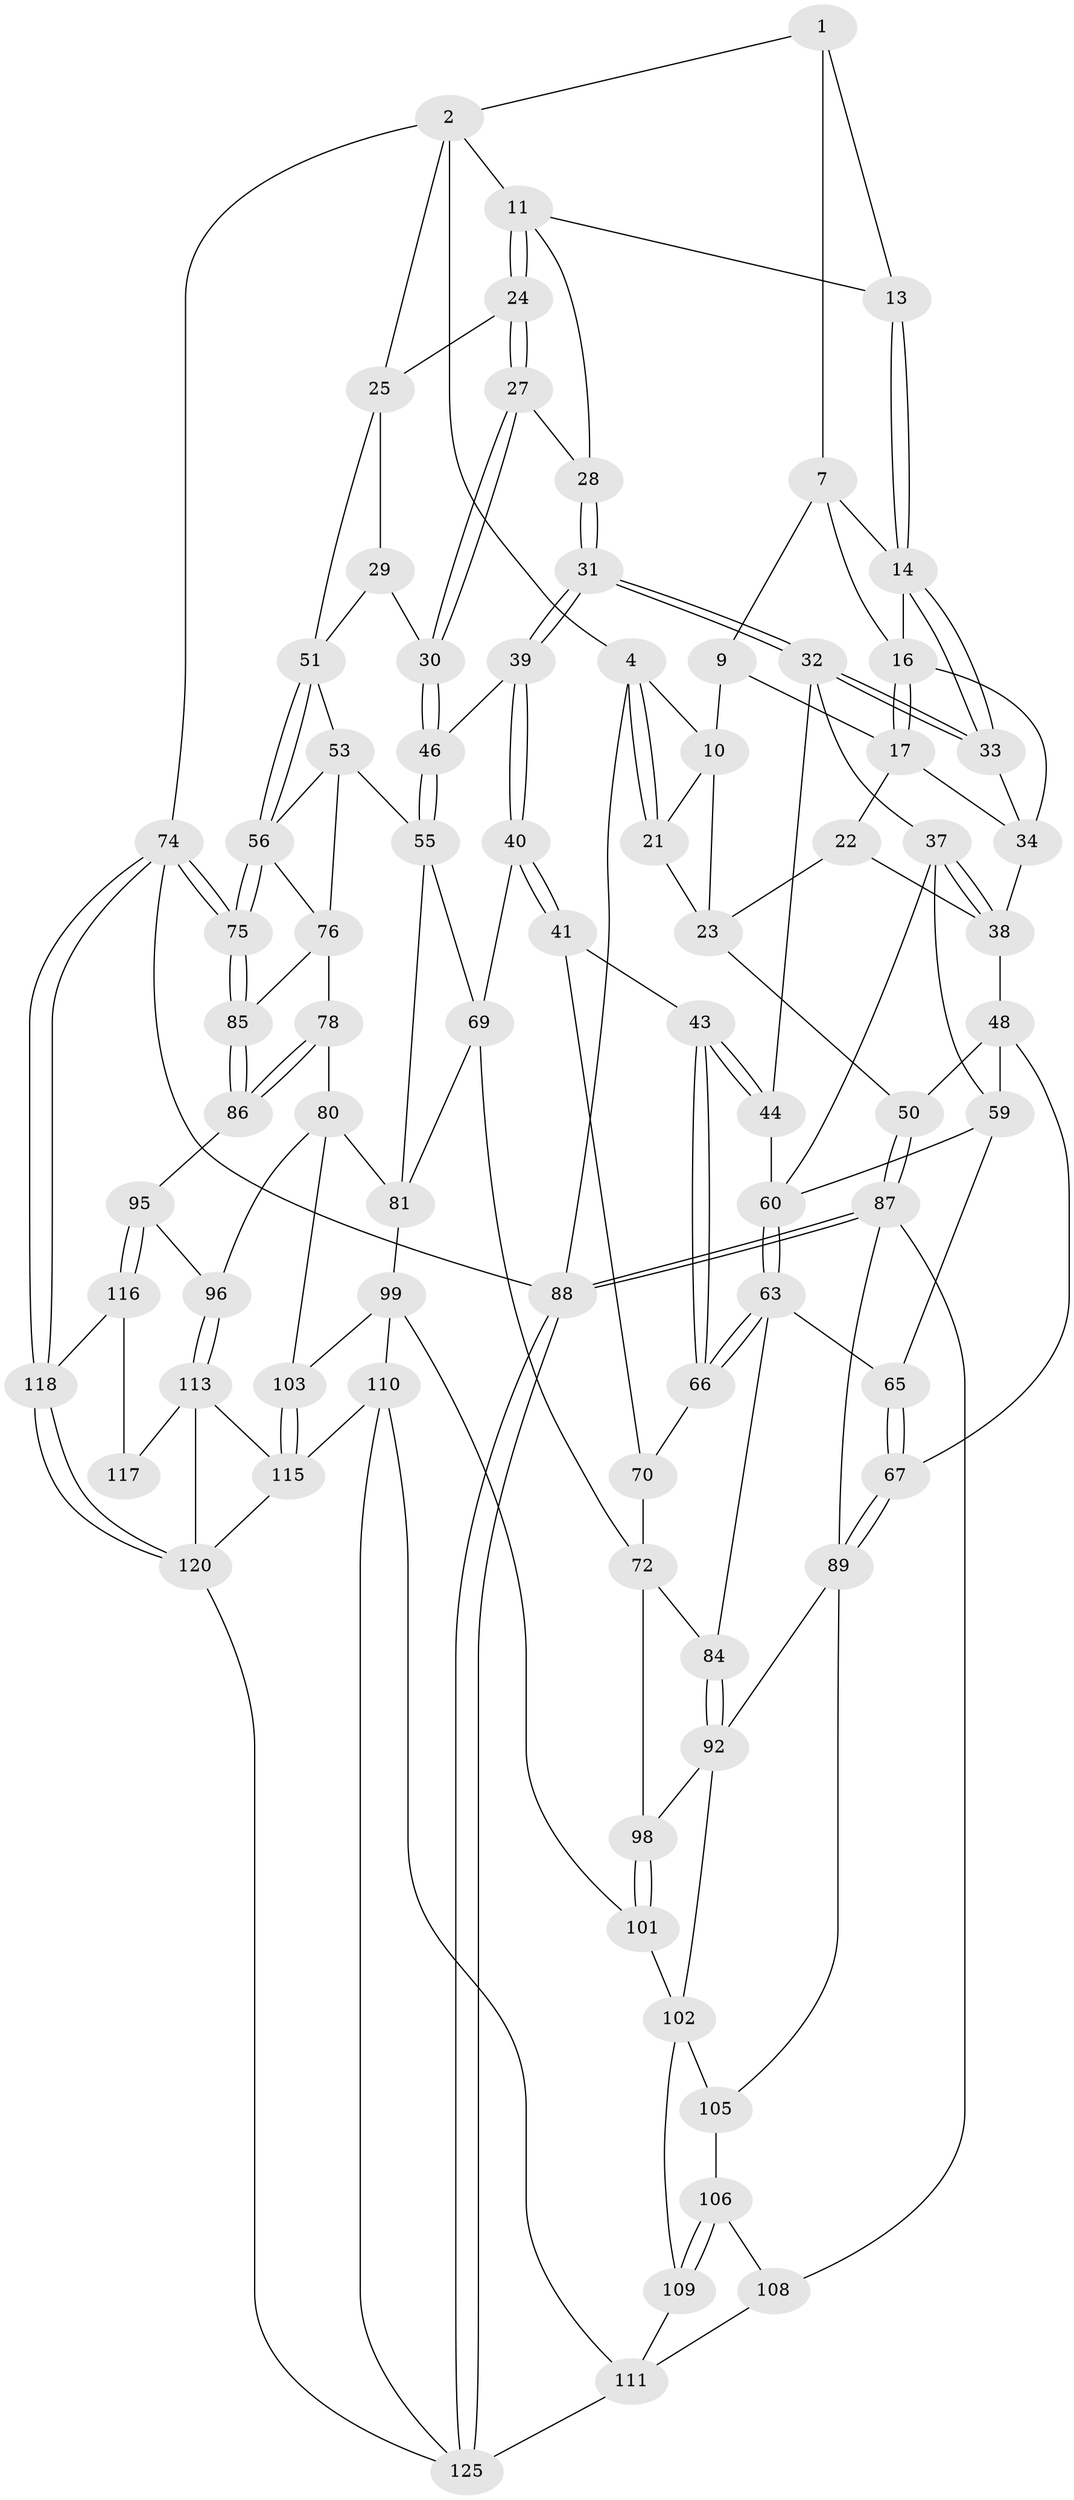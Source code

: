 // Generated by graph-tools (version 1.1) at 2025/52/02/27/25 19:52:41]
// undirected, 80 vertices, 179 edges
graph export_dot {
graph [start="1"]
  node [color=gray90,style=filled];
  1 [pos="+0.3255695644615011+0",super="+6"];
  2 [pos="+0.6331013164632359+0",super="+3"];
  4 [pos="+0+0",super="+5"];
  7 [pos="+0.3012906980688419+0",super="+8"];
  9 [pos="+0.16213631183671343+0.08276899114409426"];
  10 [pos="+0.12326480244607756+0.08625881268584937",super="+20"];
  11 [pos="+0.6436797819923497+0.030672783668685356",super="+12"];
  13 [pos="+0.5096961441623755+0.12913764692576177"];
  14 [pos="+0.4987840971726944+0.16323830181258278",super="+15"];
  16 [pos="+0.23919205050185216+0.2257349369304414",super="+19"];
  17 [pos="+0.23519019263007376+0.23512353791400392",super="+18"];
  21 [pos="+0+0"];
  22 [pos="+0.11566277894503905+0.2849766035445994"];
  23 [pos="+0.040577918842692184+0.2689999699814818",super="+47"];
  24 [pos="+0.7603430358718868+0.11058108901026403"];
  25 [pos="+0.8901148148972665+0.05438448595800443",super="+26"];
  27 [pos="+0.7383358316831635+0.2597734373555805"];
  28 [pos="+0.6606737909434933+0.251904134797441"];
  29 [pos="+0.8431225518027736+0.3044343035279451"];
  30 [pos="+0.7910380937524855+0.3146882209438238"];
  31 [pos="+0.5631885779106918+0.2709247626750143"];
  32 [pos="+0.4998041696754203+0.23065599892224134",super="+36"];
  33 [pos="+0.4961446463990592+0.2247587270069168"];
  34 [pos="+0.46089186399948595+0.22540707477493452",super="+35"];
  37 [pos="+0.3358478519530258+0.3807879010699323",super="+58"];
  38 [pos="+0.333942595875426+0.3778186025519366",super="+45"];
  39 [pos="+0.570855670551731+0.4233597892193996"];
  40 [pos="+0.5519476791956572+0.4590958188243864"];
  41 [pos="+0.5396997279815992+0.4642888221561348",super="+42"];
  43 [pos="+0.4947187748324687+0.4522821230664889"];
  44 [pos="+0.45891008219729335+0.43520803464219293"];
  46 [pos="+0.7689511209198083+0.38488823966036"];
  48 [pos="+0.16845861995756836+0.4375394560612753",super="+49"];
  50 [pos="+0+0.4155166219640181"];
  51 [pos="+1+0.24614170838895386",super="+52"];
  53 [pos="+0.9460813834760423+0.39598481624447845",super="+54"];
  55 [pos="+0.7864569258571145+0.5038598031692096",super="+68"];
  56 [pos="+1+0.554416131368404",super="+57"];
  59 [pos="+0.2359958328202631+0.4412524702097302",super="+62"];
  60 [pos="+0.37061197917480254+0.4280725139946892",super="+61"];
  63 [pos="+0.36217353632571736+0.5701544375419544",super="+64"];
  65 [pos="+0.26236662384567655+0.6051583896139662"];
  66 [pos="+0.3623454443109018+0.5701875240219423"];
  67 [pos="+0.18249630192719465+0.6316590495854647"];
  69 [pos="+0.5952927522790953+0.49431015520266774",super="+71"];
  70 [pos="+0.3938705063773632+0.5814157650015617",super="+73"];
  72 [pos="+0.5155533821181673+0.6918265799337252",super="+83"];
  74 [pos="+1+1"];
  75 [pos="+1+0.7429764327349513"];
  76 [pos="+0.85855518064422+0.5522821841155713",super="+77"];
  78 [pos="+0.8606203433031835+0.5984060291280503",super="+79"];
  80 [pos="+0.8186459982741745+0.6777815964551965",super="+97"];
  81 [pos="+0.6662321572354782+0.6937555203302703",super="+82"];
  84 [pos="+0.3157075447910031+0.6405824339494648"];
  85 [pos="+1+0.7428955038939621"];
  86 [pos="+1+0.7443180384479775",super="+94"];
  87 [pos="+0+0.7351310322042856",super="+91"];
  88 [pos="+0+1"];
  89 [pos="+0.1798401075327985+0.6362037953464136",super="+90"];
  92 [pos="+0.3220367429580616+0.762498912986063",super="+93"];
  95 [pos="+0.8943368879725863+0.8110067315089563"];
  96 [pos="+0.8602129947558511+0.8089780820644572"];
  98 [pos="+0.38001032230016146+0.7392652741552257"];
  99 [pos="+0.6059117256823761+0.7720052436432087",super="+100"];
  101 [pos="+0.3969166988112474+0.8282918144679986"];
  102 [pos="+0.3002168982310673+0.7916674032275017",super="+104"];
  103 [pos="+0.6352509195666287+0.8060034286547015"];
  105 [pos="+0.14696164478544363+0.7598917488135382"];
  106 [pos="+0.15870175841438192+0.8105639783759877",super="+107"];
  108 [pos="+0.11296447424268063+0.9497803970296496"];
  109 [pos="+0.2806542962095406+0.8822745809412827",super="+112"];
  110 [pos="+0.3958378895604261+0.9680619619849474",super="+123"];
  111 [pos="+0.29205767449318953+0.9030695967818598",super="+121"];
  113 [pos="+0.7977700565952833+0.9031757864365686",super="+114"];
  115 [pos="+0.6417079071170536+0.823621215041493",super="+122"];
  116 [pos="+0.8954338637106316+0.8284353341562635",super="+119"];
  117 [pos="+0.8174725894714415+0.9132853765885734"];
  118 [pos="+1+1"];
  120 [pos="+0.7770028531080261+1",super="+124"];
  125 [pos="+0.0707425739537049+1",super="+126"];
  1 -- 2;
  1 -- 13;
  1 -- 7;
  2 -- 11;
  2 -- 4;
  2 -- 74;
  2 -- 25;
  4 -- 21;
  4 -- 21;
  4 -- 88;
  4 -- 10;
  7 -- 14;
  7 -- 16;
  7 -- 9;
  9 -- 10;
  9 -- 17;
  10 -- 21;
  10 -- 23;
  11 -- 24;
  11 -- 24;
  11 -- 28;
  11 -- 13;
  13 -- 14;
  13 -- 14;
  14 -- 33;
  14 -- 33;
  14 -- 16;
  16 -- 17;
  16 -- 17;
  16 -- 34;
  17 -- 22;
  17 -- 34;
  21 -- 23;
  22 -- 23;
  22 -- 38;
  23 -- 50;
  24 -- 25;
  24 -- 27;
  24 -- 27;
  25 -- 29;
  25 -- 51;
  27 -- 28;
  27 -- 30;
  27 -- 30;
  28 -- 31;
  28 -- 31;
  29 -- 30;
  29 -- 51;
  30 -- 46;
  30 -- 46;
  31 -- 32;
  31 -- 32;
  31 -- 39;
  31 -- 39;
  32 -- 33;
  32 -- 33;
  32 -- 44;
  32 -- 37;
  33 -- 34;
  34 -- 38;
  37 -- 38;
  37 -- 38;
  37 -- 59;
  37 -- 60;
  38 -- 48;
  39 -- 40;
  39 -- 40;
  39 -- 46;
  40 -- 41;
  40 -- 41;
  40 -- 69;
  41 -- 70 [weight=2];
  41 -- 43;
  43 -- 44;
  43 -- 44;
  43 -- 66;
  43 -- 66;
  44 -- 60;
  46 -- 55;
  46 -- 55;
  48 -- 59;
  48 -- 50;
  48 -- 67;
  50 -- 87;
  50 -- 87;
  51 -- 56;
  51 -- 56;
  51 -- 53;
  53 -- 56;
  53 -- 76;
  53 -- 55;
  55 -- 81;
  55 -- 69;
  56 -- 75;
  56 -- 75;
  56 -- 76;
  59 -- 65;
  59 -- 60;
  60 -- 63;
  60 -- 63;
  63 -- 66;
  63 -- 66;
  63 -- 65;
  63 -- 84;
  65 -- 67;
  65 -- 67;
  66 -- 70;
  67 -- 89;
  67 -- 89;
  69 -- 72;
  69 -- 81;
  70 -- 72;
  72 -- 98;
  72 -- 84;
  74 -- 75;
  74 -- 75;
  74 -- 118;
  74 -- 118;
  74 -- 88;
  75 -- 85;
  75 -- 85;
  76 -- 85;
  76 -- 78;
  78 -- 86 [weight=2];
  78 -- 86;
  78 -- 80;
  80 -- 81;
  80 -- 96;
  80 -- 103;
  81 -- 99;
  84 -- 92;
  84 -- 92;
  85 -- 86;
  85 -- 86;
  86 -- 95;
  87 -- 88;
  87 -- 88;
  87 -- 89;
  87 -- 108;
  88 -- 125;
  88 -- 125;
  89 -- 92;
  89 -- 105;
  92 -- 98;
  92 -- 102;
  95 -- 96;
  95 -- 116;
  95 -- 116;
  96 -- 113;
  96 -- 113;
  98 -- 101;
  98 -- 101;
  99 -- 103;
  99 -- 101;
  99 -- 110;
  101 -- 102;
  102 -- 105;
  102 -- 109;
  103 -- 115;
  103 -- 115;
  105 -- 106;
  106 -- 109 [weight=2];
  106 -- 109;
  106 -- 108;
  108 -- 111;
  109 -- 111;
  110 -- 111;
  110 -- 125;
  110 -- 115;
  111 -- 125;
  113 -- 117;
  113 -- 120;
  113 -- 115;
  115 -- 120;
  116 -- 117 [weight=2];
  116 -- 118;
  118 -- 120;
  118 -- 120;
  120 -- 125;
}
